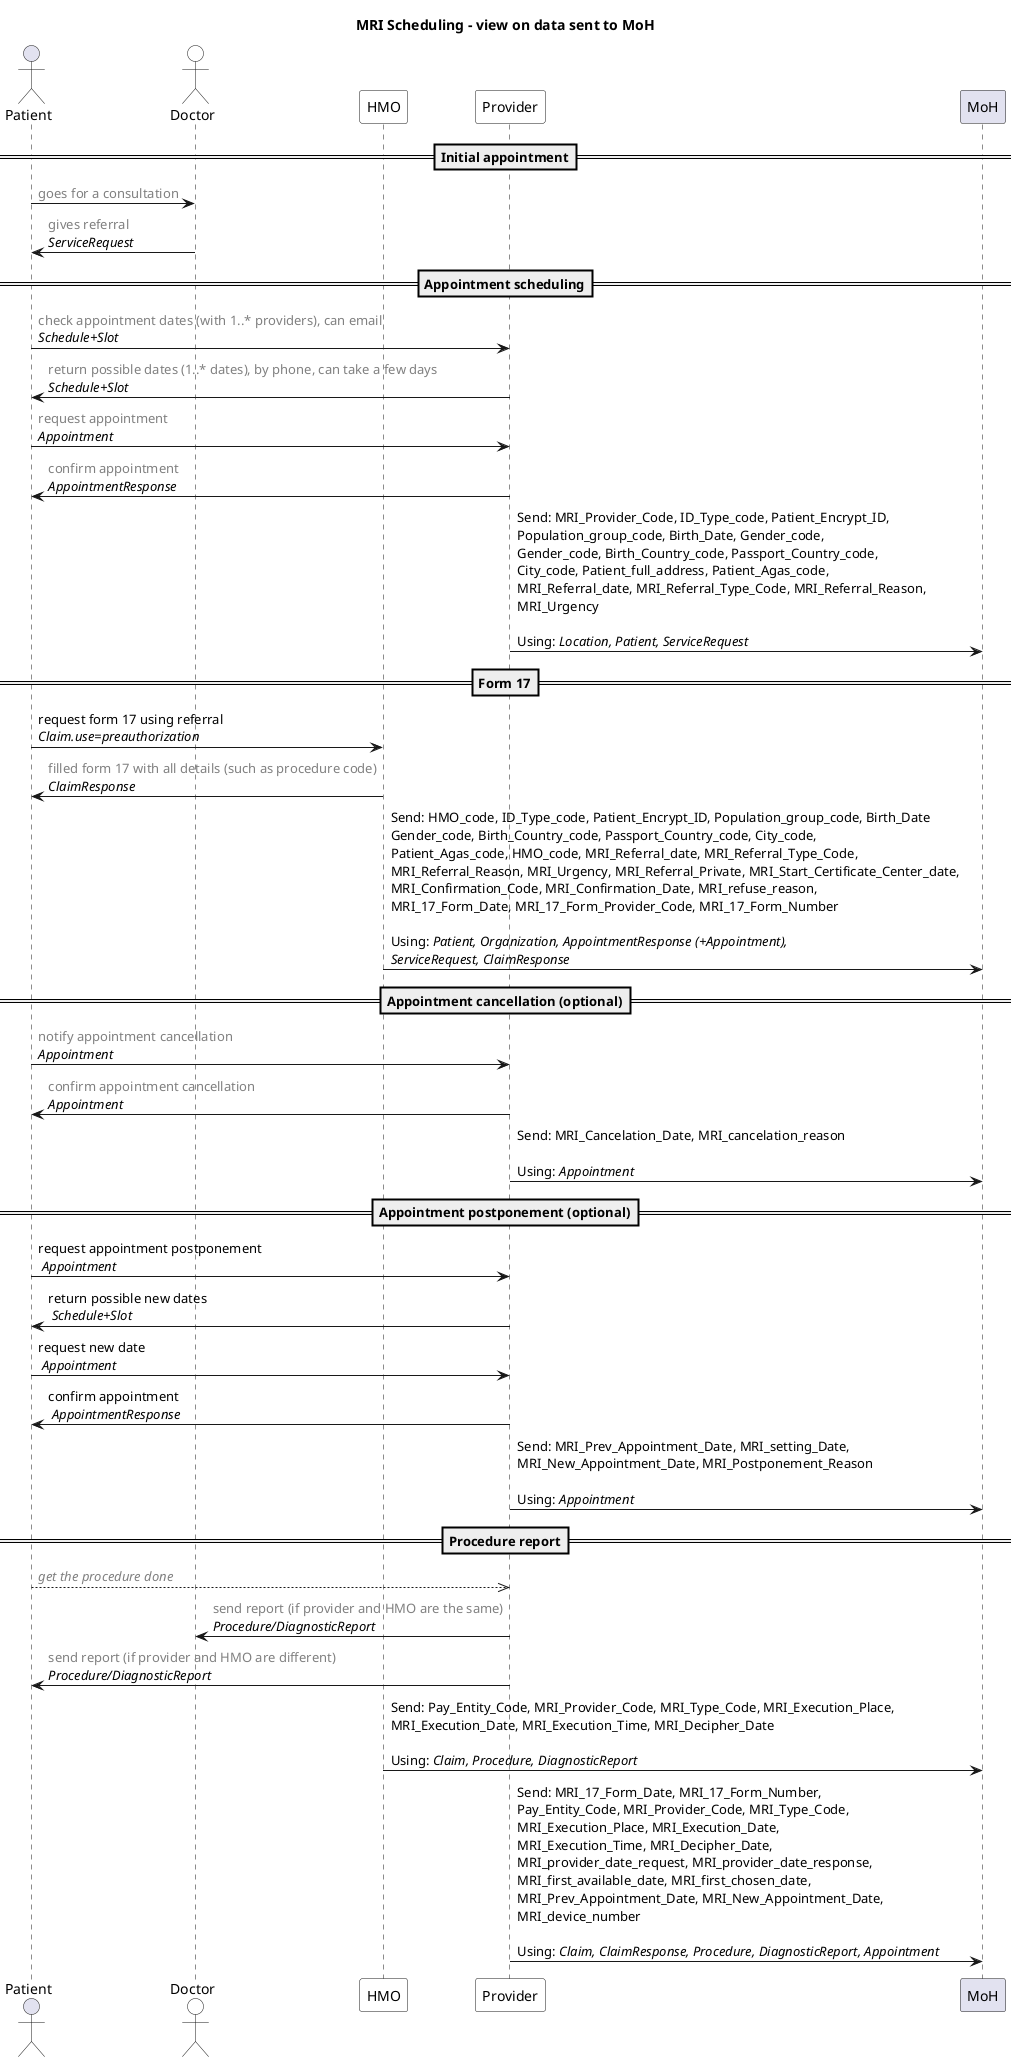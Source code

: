 @startuml
'editable with https://planttext.com
'see documentation at https://plantuml.com/sequence-diagram

title "MRI Scheduling - view on data sent to MoH"

actor Patient
actor Doctor #white
participant HMO #white 
participant Provider #white
participant MoH

== Initial appointment==
Patient -> Doctor: <color #grey>goes for a consultation
Doctor -> Patient: <color #grey>gives referral\n//ServiceRequest//

== Appointment scheduling==
Patient -> Provider: <color #grey>check appointment dates (with 1..* providers), can email\n//Schedule+Slot//
Provider -> Patient: <color #grey>return possible dates (1..* dates), by phone, can take a few days\n//Schedule+Slot//
Patient -> Provider: <color #grey>request appointment\n//Appointment//
Provider -> Patient: <color #grey>confirm appointment\n//AppointmentResponse//

Provider -> MoH: Send: MRI_Provider_Code, ID_Type_code, Patient_Encrypt_ID, \nPopulation_group_code, Birth_Date, Gender_code, \nGender_code, Birth_Country_code, Passport_Country_code, \nCity_code, Patient_full_address, Patient_Agas_code, \nMRI_Referral_date, MRI_Referral_Type_Code, MRI_Referral_Reason, \nMRI_Urgency\n\nUsing: //Location, Patient, ServiceRequest//

== Form 17==
Patient -> HMO: request form 17 using referral\n//Claim.use=preauthorization//
HMO -> Patient: <color #grey>filled form 17 with all details (such as procedure code)\n//ClaimResponse//

HMO -> MoH: Send: HMO_code, ID_Type_code, Patient_Encrypt_ID, Population_group_code, Birth_Date \nGender_code, Birth_Country_code, Passport_Country_code, City_code, \nPatient_Agas_code, HMO_code, MRI_Referral_date, MRI_Referral_Type_Code, \nMRI_Referral_Reason, MRI_Urgency, MRI_Referral_Private, MRI_Start_Certificate_Center_date,  \nMRI_Confirmation_Code, MRI_Confirmation_Date, MRI_refuse_reason, \nMRI_17_Form_Date, MRI_17_Form_Provider_Code, MRI_17_Form_Number \n\nUsing: //Patient, Organization, AppointmentResponse (+Appointment), //\n//ServiceRequest, ClaimResponse//

== Appointment cancellation (optional)==
Patient -> Provider: <color #grey>notify appointment cancellation\n//Appointment//
Provider -> Patient: <color #grey>confirm appointment cancellation\n//Appointment//

Provider -> MoH: Send: MRI_Cancelation_Date, MRI_cancelation_reason \n\nUsing: //Appointment//

== Appointment postponement (optional)==
Patient -> Provider: request appointment postponement\n //Appointment//
Provider -> Patient: return possible new dates\n //Schedule+Slot//
Patient -> Provider: request new date\n //Appointment//
Provider -> Patient: confirm appointment\n //AppointmentResponse//

Provider -> MoH: Send: MRI_Prev_Appointment_Date, MRI_setting_Date, \nMRI_New_Appointment_Date, MRI_Postponement_Reason \n\nUsing: //Appointment//

== Procedure report==
Patient -->> Provider: <color #grey>//get the procedure done//
Provider -> Doctor: <color #grey>send report (if provider and HMO are the same)\n//Procedure/DiagnosticReport//
Provider -> Patient: <color #grey>send report (if provider and HMO are different)\n//Procedure/DiagnosticReport//

HMO -> MoH: Send: Pay_Entity_Code, MRI_Provider_Code, MRI_Type_Code, MRI_Execution_Place, \nMRI_Execution_Date, MRI_Execution_Time, MRI_Decipher_Date \n\nUsing: //Claim, Procedure, DiagnosticReport//

Provider -> MoH: Send: MRI_17_Form_Date, MRI_17_Form_Number, \nPay_Entity_Code, MRI_Provider_Code, MRI_Type_Code, \nMRI_Execution_Place, MRI_Execution_Date, \nMRI_Execution_Time, MRI_Decipher_Date, \nMRI_provider_date_request, MRI_provider_date_response, \nMRI_first_available_date, MRI_first_chosen_date, \nMRI_Prev_Appointment_Date, MRI_New_Appointment_Date, \nMRI_device_number  \n\nUsing: //Claim, ClaimResponse, Procedure, DiagnosticReport, Appointment//

@enduml

